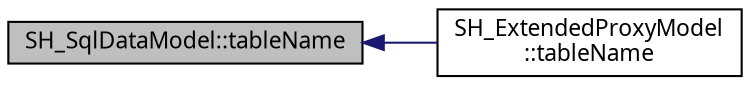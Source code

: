 digraph "SH_SqlDataModel::tableName"
{
 // INTERACTIVE_SVG=YES
  bgcolor="transparent";
  edge [fontname="Verdana",fontsize="11",labelfontname="Verdana",labelfontsize="11"];
  node [fontname="Verdana",fontsize="11",shape=record];
  rankdir="LR";
  Node1 [label="SH_SqlDataModel::tableName",height=0.2,width=0.4,color="black", fillcolor="grey75", style="filled" fontcolor="black"];
  Node1 -> Node2 [dir="back",color="midnightblue",fontsize="11",style="solid",fontname="Verdana"];
  Node2 [label="SH_ExtendedProxyModel\l::tableName",height=0.2,width=0.4,color="black",URL="$classSH__ExtendedProxyModel.html#abb133e196ca7cf90b9c9b57263e898d6"];
}
